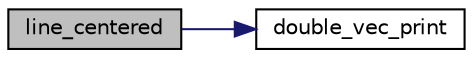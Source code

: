 digraph "line_centered"
{
  edge [fontname="Helvetica",fontsize="10",labelfontname="Helvetica",labelfontsize="10"];
  node [fontname="Helvetica",fontsize="10",shape=record];
  rankdir="LR";
  Node117 [label="line_centered",height=0.2,width=0.4,color="black", fillcolor="grey75", style="filled", fontcolor="black"];
  Node117 -> Node118 [color="midnightblue",fontsize="10",style="solid",fontname="Helvetica"];
  Node118 [label="double_vec_print",height=0.2,width=0.4,color="black", fillcolor="white", style="filled",URL="$d0/d22/numerics_8_c.html#a7f044be354a33be9978da8d8fa8d3263"];
}
